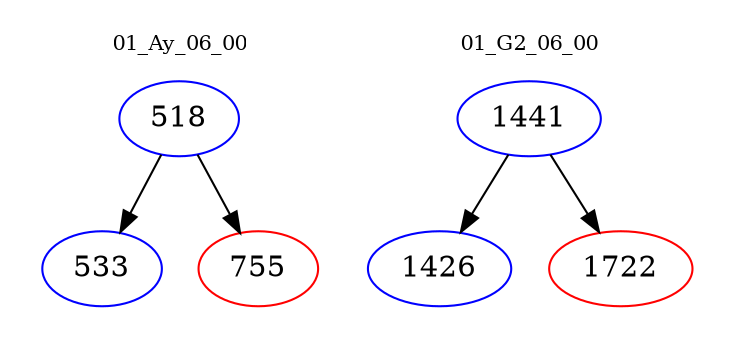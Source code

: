 digraph{
subgraph cluster_0 {
color = white
label = "01_Ay_06_00";
fontsize=10;
T0_518 [label="518", color="blue"]
T0_518 -> T0_533 [color="black"]
T0_533 [label="533", color="blue"]
T0_518 -> T0_755 [color="black"]
T0_755 [label="755", color="red"]
}
subgraph cluster_1 {
color = white
label = "01_G2_06_00";
fontsize=10;
T1_1441 [label="1441", color="blue"]
T1_1441 -> T1_1426 [color="black"]
T1_1426 [label="1426", color="blue"]
T1_1441 -> T1_1722 [color="black"]
T1_1722 [label="1722", color="red"]
}
}
